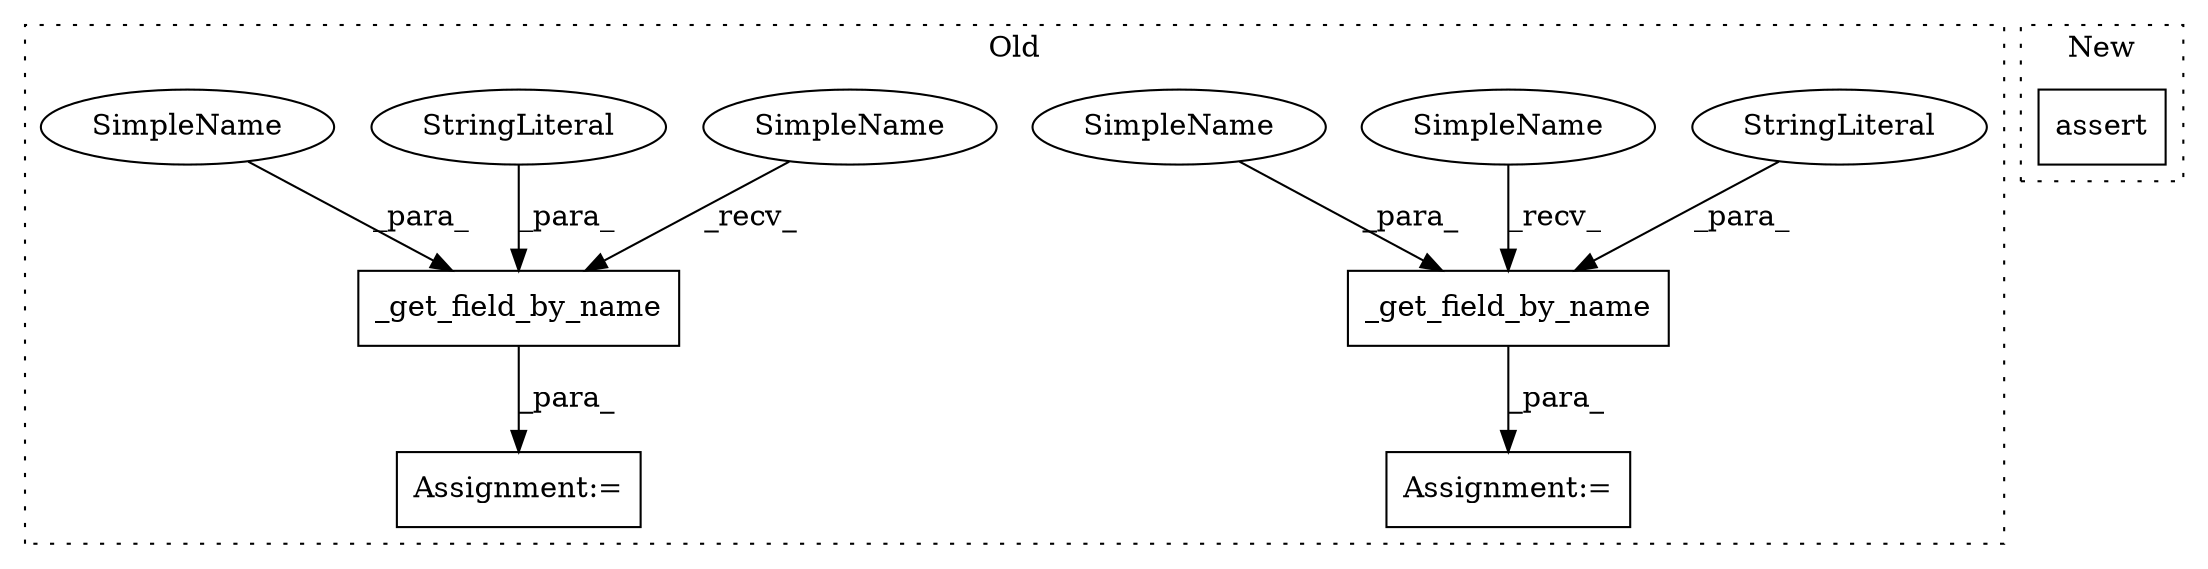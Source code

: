 digraph G {
subgraph cluster0 {
1 [label="_get_field_by_name" a="32" s="3370,3408" l="19,1" shape="box"];
3 [label="_get_field_by_name" a="32" s="3094,3138" l="19,1" shape="box"];
4 [label="Assignment:=" a="7" s="3076" l="2" shape="box"];
5 [label="StringLiteral" a="45" s="3120" l="18" shape="ellipse"];
6 [label="Assignment:=" a="7" s="3352" l="2" shape="box"];
7 [label="StringLiteral" a="45" s="3396" l="12" shape="ellipse"];
8 [label="SimpleName" a="42" s="3078" l="15" shape="ellipse"];
9 [label="SimpleName" a="42" s="3354" l="15" shape="ellipse"];
10 [label="SimpleName" a="42" s="3113" l="6" shape="ellipse"];
11 [label="SimpleName" a="42" s="3389" l="6" shape="ellipse"];
label = "Old";
style="dotted";
}
subgraph cluster1 {
2 [label="assert" a="32" s="1989,2171" l="12,1" shape="box"];
label = "New";
style="dotted";
}
1 -> 6 [label="_para_"];
3 -> 4 [label="_para_"];
5 -> 3 [label="_para_"];
7 -> 1 [label="_para_"];
8 -> 3 [label="_recv_"];
9 -> 1 [label="_recv_"];
10 -> 3 [label="_para_"];
11 -> 1 [label="_para_"];
}